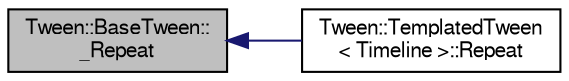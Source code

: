 digraph "Tween::BaseTween::_Repeat"
{
  bgcolor="transparent";
  edge [fontname="FreeSans",fontsize="10",labelfontname="FreeSans",labelfontsize="10"];
  node [fontname="FreeSans",fontsize="10",shape=record];
  rankdir="LR";
  Node1 [label="Tween::BaseTween::\l_Repeat",height=0.2,width=0.4,color="black", fillcolor="grey75", style="filled" fontcolor="black"];
  Node1 -> Node2 [dir="back",color="midnightblue",fontsize="10",style="solid",fontname="FreeSans"];
  Node2 [label="Tween::TemplatedTween\l\< Timeline \>::Repeat",height=0.2,width=0.4,color="black",URL="$classTween_1_1TemplatedTween.html#a4a95d4b5b89bb0ab8ae3bc286989980c"];
}
